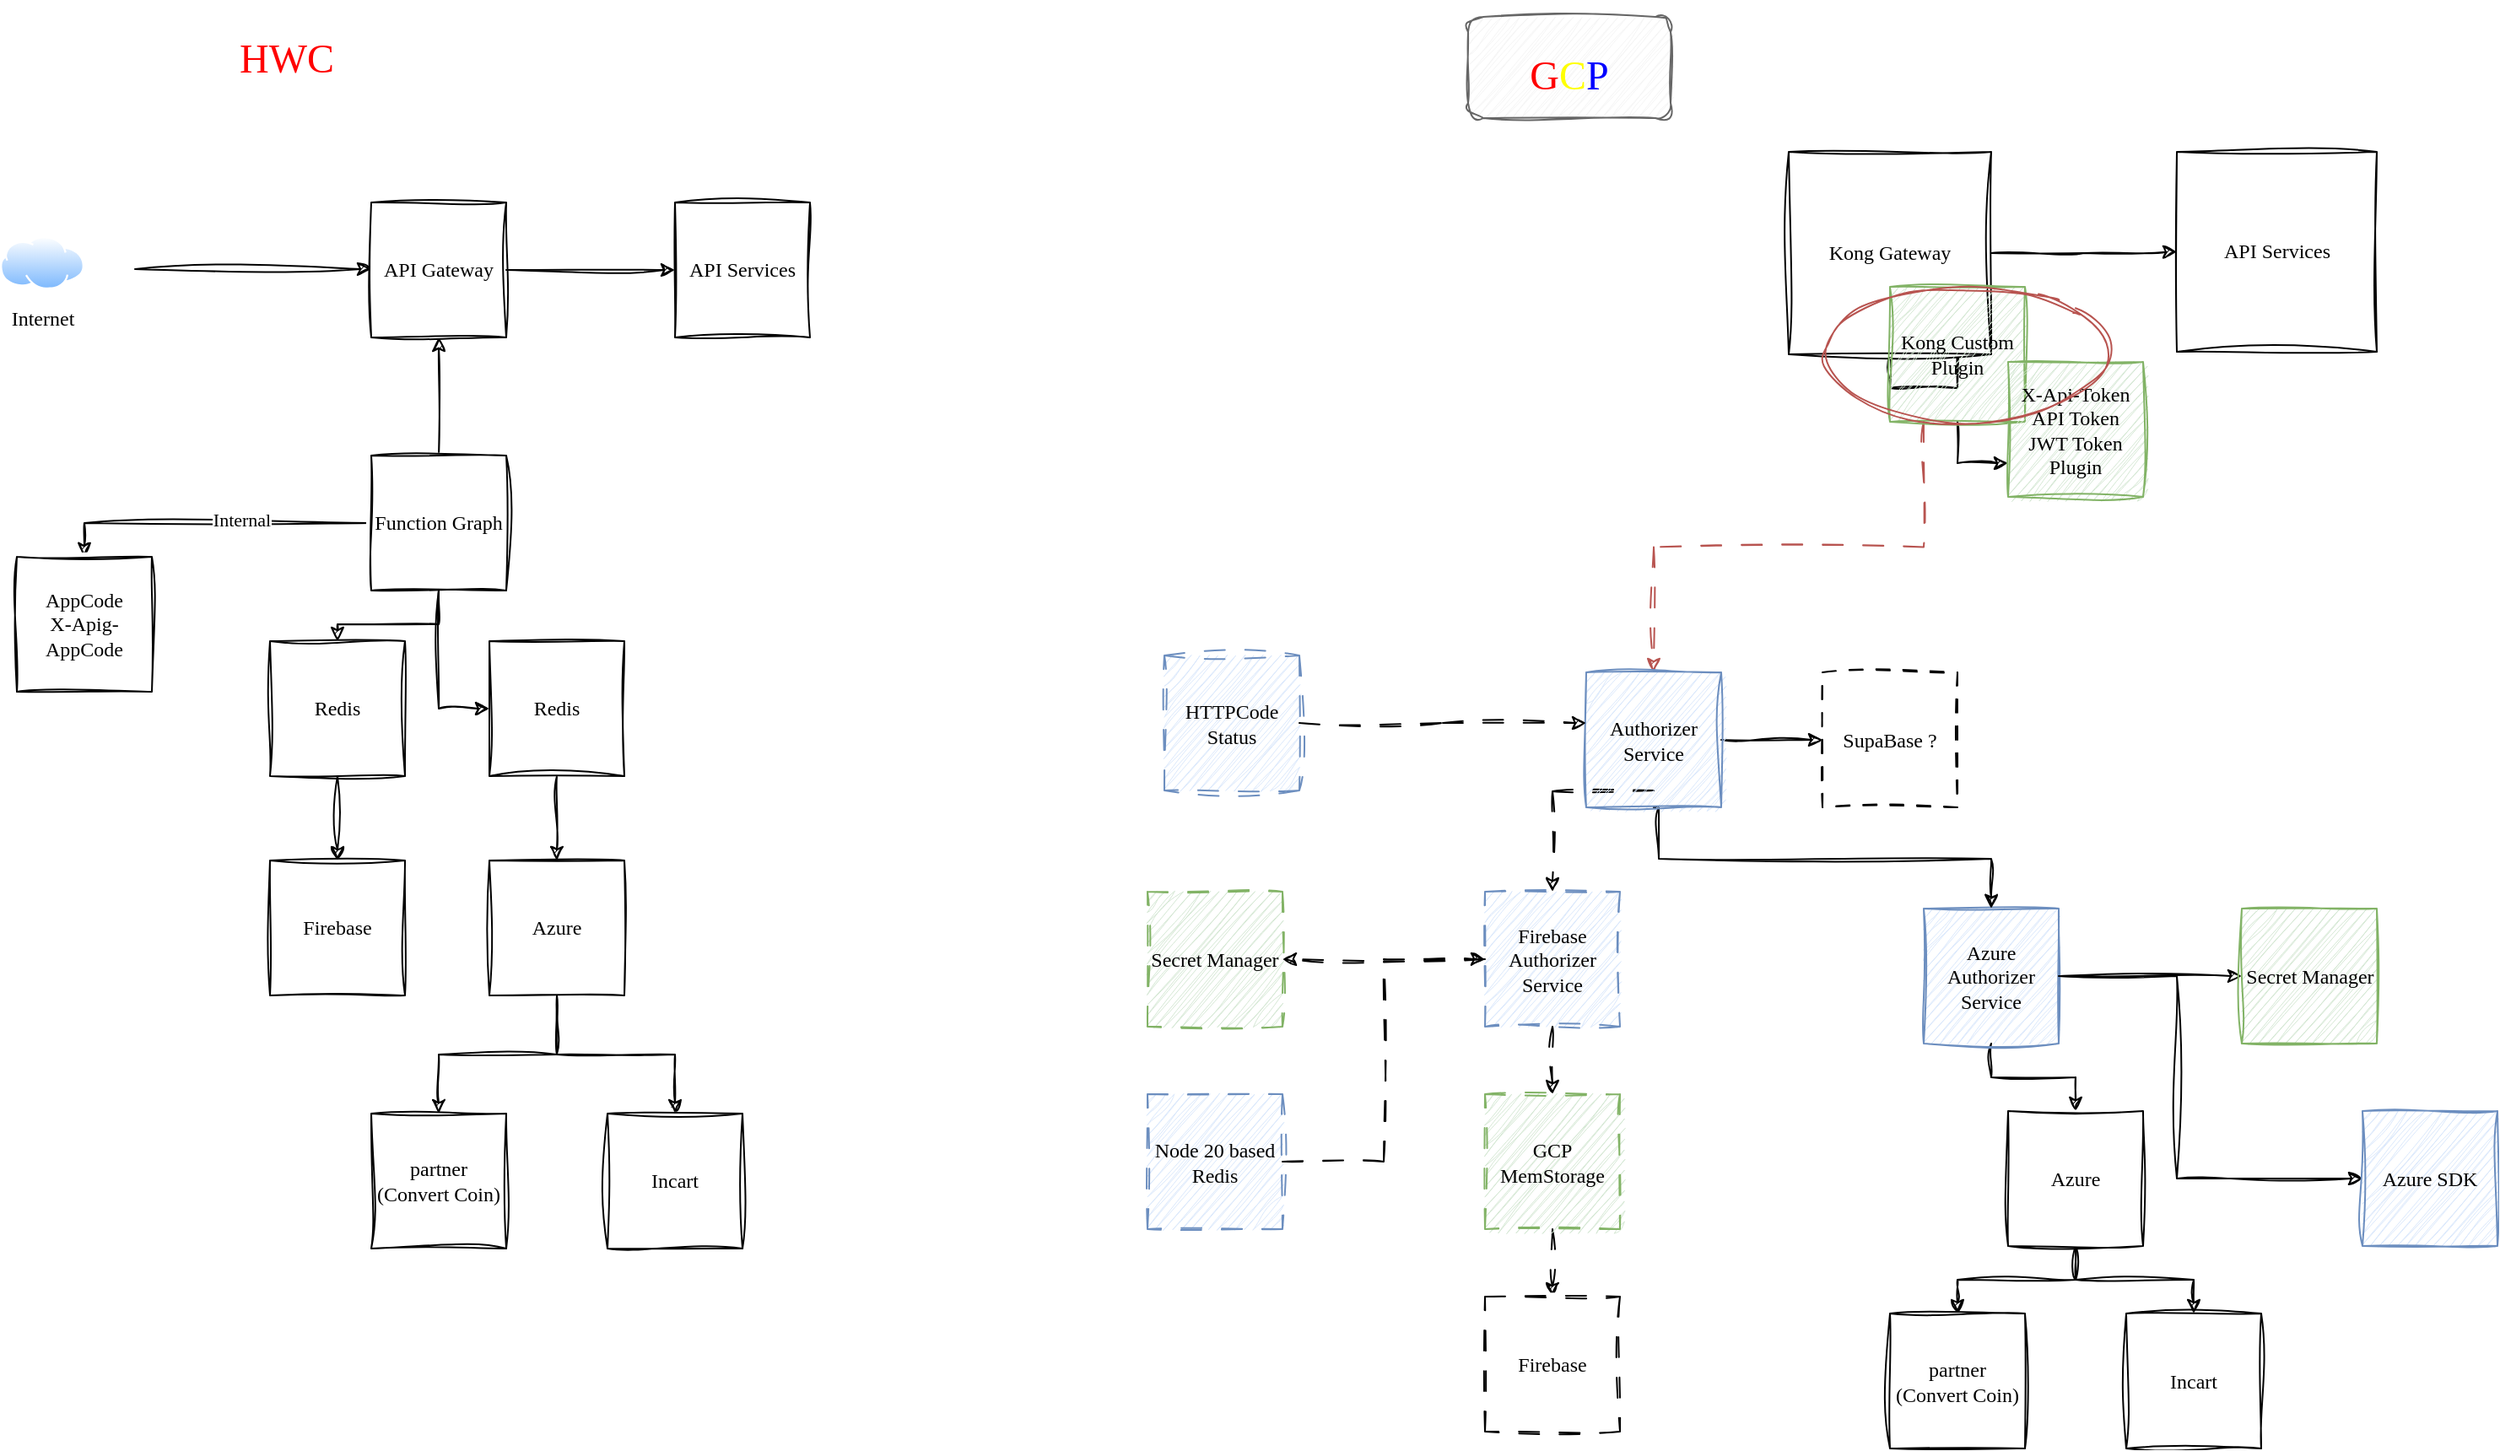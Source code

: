 <mxfile version="24.5.3" type="device" pages="2">
  <diagram name="Page-1" id="G5r0jrvFFTkO5b-JQu8F">
    <mxGraphModel dx="1272" dy="840" grid="1" gridSize="10" guides="1" tooltips="1" connect="1" arrows="1" fold="1" page="1" pageScale="1" pageWidth="1600" pageHeight="1200" math="0" shadow="0">
      <root>
        <mxCell id="0" />
        <mxCell id="1" parent="0" />
        <mxCell id="6DQpXu5GJifUFWTLLlfd-4" value="" style="rounded=1;whiteSpace=wrap;html=1;sketch=1;hachureGap=4;jiggle=2;curveFitting=1;fontFamily=Architects Daughter;fontSource=https%3A%2F%2Ffonts.googleapis.com%2Fcss%3Ffamily%3DArchitects%2BDaughter;fillColor=#f5f5f5;fontColor=#333333;strokeColor=#666666;" parent="1" vertex="1">
          <mxGeometry x="960" y="110" width="120" height="60" as="geometry" />
        </mxCell>
        <mxCell id="dltz9RrJFAUMXSkhFBql-20" style="edgeStyle=orthogonalEdgeStyle;rounded=0;orthogonalLoop=1;jettySize=auto;html=1;entryX=0;entryY=0.5;entryDx=0;entryDy=0;sketch=1;curveFitting=1;jiggle=2;fontFamily=Comic Sans MS;" parent="1" source="dltz9RrJFAUMXSkhFBql-2" target="dltz9RrJFAUMXSkhFBql-19" edge="1">
          <mxGeometry relative="1" as="geometry" />
        </mxCell>
        <mxCell id="dltz9RrJFAUMXSkhFBql-2" value="API Gateway" style="whiteSpace=wrap;html=1;aspect=fixed;sketch=1;curveFitting=1;jiggle=2;fontFamily=Comic Sans MS;" parent="1" vertex="1">
          <mxGeometry x="310" y="220" width="80" height="80" as="geometry" />
        </mxCell>
        <mxCell id="dltz9RrJFAUMXSkhFBql-3" value="" style="endArrow=classic;html=1;rounded=0;sketch=1;curveFitting=1;jiggle=2;fontFamily=Comic Sans MS;" parent="1" edge="1">
          <mxGeometry width="50" height="50" relative="1" as="geometry">
            <mxPoint x="170" y="259.5" as="sourcePoint" />
            <mxPoint x="310" y="259.5" as="targetPoint" />
          </mxGeometry>
        </mxCell>
        <mxCell id="dltz9RrJFAUMXSkhFBql-4" value="Internet" style="image;aspect=fixed;perimeter=ellipsePerimeter;html=1;align=center;shadow=0;dashed=0;spacingTop=3;image=img/lib/active_directory/internet_cloud.svg;sketch=1;curveFitting=1;jiggle=2;fontFamily=Comic Sans MS;" parent="1" vertex="1">
          <mxGeometry x="90" y="240" width="50" height="31.5" as="geometry" />
        </mxCell>
        <mxCell id="dltz9RrJFAUMXSkhFBql-5" value="&lt;font color=&quot;#ff0000&quot;&gt;HWC&lt;/font&gt;" style="text;html=1;align=center;verticalAlign=middle;whiteSpace=wrap;rounded=0;fontSize=24;fontFamily=Comic Sans MS;" parent="1" vertex="1">
          <mxGeometry x="200" y="100" width="120" height="70" as="geometry" />
        </mxCell>
        <mxCell id="dltz9RrJFAUMXSkhFBql-6" value="&lt;blockquote&gt;&lt;font style=&quot;&quot; color=&quot;#ff0000&quot;&gt;G&lt;/font&gt;&lt;font style=&quot;&quot; color=&quot;#ffff00&quot;&gt;C&lt;/font&gt;&lt;font style=&quot;&quot; color=&quot;#0000ff&quot;&gt;P&lt;/font&gt;&lt;/blockquote&gt;" style="text;html=1;align=center;verticalAlign=middle;whiteSpace=wrap;rounded=1;fontSize=24;fontFamily=Comic Sans MS;shadow=0;glass=0;perimeterSpacing=1;strokeColor=none;fillColor=none;" parent="1" vertex="1">
          <mxGeometry x="960" y="110" width="120" height="70" as="geometry" />
        </mxCell>
        <mxCell id="dltz9RrJFAUMXSkhFBql-22" style="edgeStyle=orthogonalEdgeStyle;rounded=0;orthogonalLoop=1;jettySize=auto;html=1;entryX=0.5;entryY=0;entryDx=0;entryDy=0;sketch=1;curveFitting=1;jiggle=2;fontFamily=Comic Sans MS;" parent="1" source="dltz9RrJFAUMXSkhFBql-7" target="dltz9RrJFAUMXSkhFBql-21" edge="1">
          <mxGeometry relative="1" as="geometry" />
        </mxCell>
        <mxCell id="dltz9RrJFAUMXSkhFBql-25" style="edgeStyle=orthogonalEdgeStyle;rounded=0;orthogonalLoop=1;jettySize=auto;html=1;sketch=1;curveFitting=1;jiggle=2;fontFamily=Comic Sans MS;" parent="1" source="dltz9RrJFAUMXSkhFBql-7" target="dltz9RrJFAUMXSkhFBql-23" edge="1">
          <mxGeometry relative="1" as="geometry" />
        </mxCell>
        <mxCell id="dltz9RrJFAUMXSkhFBql-7" value="Kong Gateway" style="whiteSpace=wrap;html=1;aspect=fixed;sketch=1;curveFitting=1;jiggle=2;fontFamily=Comic Sans MS;" parent="1" vertex="1">
          <mxGeometry x="1150" y="190" width="120" height="120" as="geometry" />
        </mxCell>
        <mxCell id="dltz9RrJFAUMXSkhFBql-9" style="edgeStyle=orthogonalEdgeStyle;rounded=0;orthogonalLoop=1;jettySize=auto;html=1;entryX=0.5;entryY=1;entryDx=0;entryDy=0;sketch=1;curveFitting=1;jiggle=2;fontFamily=Comic Sans MS;" parent="1" source="dltz9RrJFAUMXSkhFBql-8" target="dltz9RrJFAUMXSkhFBql-2" edge="1">
          <mxGeometry relative="1" as="geometry" />
        </mxCell>
        <mxCell id="dltz9RrJFAUMXSkhFBql-17" style="edgeStyle=orthogonalEdgeStyle;rounded=0;orthogonalLoop=1;jettySize=auto;html=1;entryX=0.5;entryY=0;entryDx=0;entryDy=0;sketch=1;curveFitting=1;jiggle=2;fontFamily=Comic Sans MS;" parent="1" source="dltz9RrJFAUMXSkhFBql-8" target="dltz9RrJFAUMXSkhFBql-16" edge="1">
          <mxGeometry relative="1" as="geometry" />
        </mxCell>
        <mxCell id="dltz9RrJFAUMXSkhFBql-49" style="edgeStyle=orthogonalEdgeStyle;rounded=0;orthogonalLoop=1;jettySize=auto;html=1;entryX=0;entryY=0.5;entryDx=0;entryDy=0;sketch=1;curveFitting=1;jiggle=2;fontFamily=Comic Sans MS;" parent="1" source="dltz9RrJFAUMXSkhFBql-8" target="dltz9RrJFAUMXSkhFBql-48" edge="1">
          <mxGeometry relative="1" as="geometry" />
        </mxCell>
        <mxCell id="kfqzIIHvZOKDq8jT9YzY-1" style="edgeStyle=orthogonalEdgeStyle;rounded=0;orthogonalLoop=1;jettySize=auto;html=1;entryX=0.5;entryY=0;entryDx=0;entryDy=0;sketch=1;curveFitting=1;jiggle=2;fontFamily=Comic Sans MS;" parent="1" source="dltz9RrJFAUMXSkhFBql-8" target="dltz9RrJFAUMXSkhFBql-42" edge="1">
          <mxGeometry relative="1" as="geometry" />
        </mxCell>
        <mxCell id="kfqzIIHvZOKDq8jT9YzY-2" value="Internal" style="edgeLabel;html=1;align=center;verticalAlign=middle;resizable=0;points=[];fontFamily=Comic Sans MS;" parent="kfqzIIHvZOKDq8jT9YzY-1" vertex="1" connectable="0">
          <mxGeometry x="-0.19" y="-2" relative="1" as="geometry">
            <mxPoint as="offset" />
          </mxGeometry>
        </mxCell>
        <mxCell id="dltz9RrJFAUMXSkhFBql-8" value="Function Graph" style="whiteSpace=wrap;html=1;aspect=fixed;sketch=1;curveFitting=1;jiggle=2;fontFamily=Comic Sans MS;" parent="1" vertex="1">
          <mxGeometry x="310" y="370" width="80" height="80" as="geometry" />
        </mxCell>
        <mxCell id="dltz9RrJFAUMXSkhFBql-51" style="edgeStyle=orthogonalEdgeStyle;rounded=0;orthogonalLoop=1;jettySize=auto;html=1;sketch=1;curveFitting=1;jiggle=2;fontFamily=Comic Sans MS;" parent="1" source="dltz9RrJFAUMXSkhFBql-10" target="dltz9RrJFAUMXSkhFBql-12" edge="1">
          <mxGeometry relative="1" as="geometry" />
        </mxCell>
        <mxCell id="kfqzIIHvZOKDq8jT9YzY-4" style="edgeStyle=orthogonalEdgeStyle;rounded=0;orthogonalLoop=1;jettySize=auto;html=1;entryX=0.5;entryY=0;entryDx=0;entryDy=0;sketch=1;curveFitting=1;jiggle=2;fontFamily=Comic Sans MS;" parent="1" source="dltz9RrJFAUMXSkhFBql-10" target="kfqzIIHvZOKDq8jT9YzY-3" edge="1">
          <mxGeometry relative="1" as="geometry" />
        </mxCell>
        <mxCell id="dltz9RrJFAUMXSkhFBql-10" value="Azure" style="whiteSpace=wrap;html=1;aspect=fixed;sketch=1;curveFitting=1;jiggle=2;fontFamily=Comic Sans MS;" parent="1" vertex="1">
          <mxGeometry x="380" y="610" width="80" height="80" as="geometry" />
        </mxCell>
        <mxCell id="dltz9RrJFAUMXSkhFBql-11" value="Firebase" style="whiteSpace=wrap;html=1;aspect=fixed;sketch=1;curveFitting=1;jiggle=2;fontFamily=Comic Sans MS;" parent="1" vertex="1">
          <mxGeometry x="250" y="610" width="80" height="80" as="geometry" />
        </mxCell>
        <mxCell id="dltz9RrJFAUMXSkhFBql-12" value="Incart" style="whiteSpace=wrap;html=1;aspect=fixed;sketch=1;curveFitting=1;jiggle=2;fontFamily=Comic Sans MS;" parent="1" vertex="1">
          <mxGeometry x="450" y="760" width="80" height="80" as="geometry" />
        </mxCell>
        <mxCell id="dltz9RrJFAUMXSkhFBql-18" style="edgeStyle=orthogonalEdgeStyle;rounded=0;orthogonalLoop=1;jettySize=auto;html=1;entryX=0.5;entryY=0;entryDx=0;entryDy=0;sketch=1;curveFitting=1;jiggle=2;fontFamily=Comic Sans MS;" parent="1" source="dltz9RrJFAUMXSkhFBql-16" target="dltz9RrJFAUMXSkhFBql-11" edge="1">
          <mxGeometry relative="1" as="geometry" />
        </mxCell>
        <mxCell id="dltz9RrJFAUMXSkhFBql-16" value="Redis" style="whiteSpace=wrap;html=1;aspect=fixed;sketch=1;curveFitting=1;jiggle=2;fontFamily=Comic Sans MS;" parent="1" vertex="1">
          <mxGeometry x="250" y="480" width="80" height="80" as="geometry" />
        </mxCell>
        <mxCell id="dltz9RrJFAUMXSkhFBql-19" value="API Services" style="whiteSpace=wrap;html=1;aspect=fixed;sketch=1;curveFitting=1;jiggle=2;fontFamily=Comic Sans MS;" parent="1" vertex="1">
          <mxGeometry x="490" y="220" width="80" height="80" as="geometry" />
        </mxCell>
        <mxCell id="6DQpXu5GJifUFWTLLlfd-1" style="edgeStyle=orthogonalEdgeStyle;rounded=0;sketch=1;hachureGap=4;jiggle=2;curveFitting=1;orthogonalLoop=1;jettySize=auto;html=1;entryX=0;entryY=0.75;entryDx=0;entryDy=0;fontFamily=Comic Sans MS;" parent="1" source="dltz9RrJFAUMXSkhFBql-21" target="dltz9RrJFAUMXSkhFBql-44" edge="1">
          <mxGeometry relative="1" as="geometry" />
        </mxCell>
        <mxCell id="s-cqvag85CZPJk7IP3r1-1" style="edgeStyle=orthogonalEdgeStyle;rounded=0;sketch=1;hachureGap=4;jiggle=2;curveFitting=1;orthogonalLoop=1;jettySize=auto;html=1;exitX=0.25;exitY=1;exitDx=0;exitDy=0;fontFamily=Architects Daughter;fontSource=https%3A%2F%2Ffonts.googleapis.com%2Fcss%3Ffamily%3DArchitects%2BDaughter;dashed=1;dashPattern=12 12;fillColor=#f8cecc;strokeColor=#b85450;" parent="1" source="dltz9RrJFAUMXSkhFBql-21" target="kfqzIIHvZOKDq8jT9YzY-7" edge="1">
          <mxGeometry relative="1" as="geometry" />
        </mxCell>
        <mxCell id="dltz9RrJFAUMXSkhFBql-21" value="Kong Custom Plugin" style="whiteSpace=wrap;html=1;aspect=fixed;fillColor=#d5e8d4;sketch=1;curveFitting=1;jiggle=2;fillStyle=auto;strokeColor=#82b366;fontFamily=Comic Sans MS;" parent="1" vertex="1">
          <mxGeometry x="1210" y="270" width="80" height="80" as="geometry" />
        </mxCell>
        <mxCell id="dltz9RrJFAUMXSkhFBql-23" value="API Services" style="whiteSpace=wrap;html=1;aspect=fixed;sketch=1;curveFitting=1;jiggle=2;fontFamily=Comic Sans MS;" parent="1" vertex="1">
          <mxGeometry x="1380" y="190" width="118.5" height="118.5" as="geometry" />
        </mxCell>
        <mxCell id="kfqzIIHvZOKDq8jT9YzY-5" style="edgeStyle=orthogonalEdgeStyle;rounded=0;orthogonalLoop=1;jettySize=auto;html=1;entryX=0.5;entryY=0;entryDx=0;entryDy=0;sketch=1;curveFitting=1;jiggle=2;fontFamily=Comic Sans MS;" parent="1" source="dltz9RrJFAUMXSkhFBql-26" target="dltz9RrJFAUMXSkhFBql-32" edge="1">
          <mxGeometry relative="1" as="geometry" />
        </mxCell>
        <mxCell id="kfqzIIHvZOKDq8jT9YzY-16" style="edgeStyle=orthogonalEdgeStyle;rounded=0;orthogonalLoop=1;jettySize=auto;html=1;entryX=0;entryY=0.5;entryDx=0;entryDy=0;sketch=1;curveFitting=1;jiggle=2;fontFamily=Comic Sans MS;" parent="1" source="dltz9RrJFAUMXSkhFBql-26" target="kfqzIIHvZOKDq8jT9YzY-15" edge="1">
          <mxGeometry relative="1" as="geometry" />
        </mxCell>
        <mxCell id="dltz9RrJFAUMXSkhFBql-26" value="Azure Authorizer Service" style="whiteSpace=wrap;html=1;aspect=fixed;fillColor=#dae8fc;sketch=1;curveFitting=1;jiggle=2;strokeColor=#6c8ebf;fontFamily=Comic Sans MS;" parent="1" vertex="1">
          <mxGeometry x="1230" y="638.5" width="80" height="80" as="geometry" />
        </mxCell>
        <mxCell id="kfqzIIHvZOKDq8jT9YzY-13" style="edgeStyle=orthogonalEdgeStyle;rounded=0;orthogonalLoop=1;jettySize=auto;html=1;entryX=0.5;entryY=0;entryDx=0;entryDy=0;sketch=1;curveFitting=1;jiggle=2;fontFamily=Comic Sans MS;" parent="1" source="dltz9RrJFAUMXSkhFBql-32" target="kfqzIIHvZOKDq8jT9YzY-12" edge="1">
          <mxGeometry relative="1" as="geometry" />
        </mxCell>
        <mxCell id="kfqzIIHvZOKDq8jT9YzY-14" style="edgeStyle=orthogonalEdgeStyle;rounded=0;orthogonalLoop=1;jettySize=auto;html=1;sketch=1;curveFitting=1;jiggle=2;fontFamily=Comic Sans MS;" parent="1" source="dltz9RrJFAUMXSkhFBql-32" target="kfqzIIHvZOKDq8jT9YzY-11" edge="1">
          <mxGeometry relative="1" as="geometry" />
        </mxCell>
        <mxCell id="kfqzIIHvZOKDq8jT9YzY-22" style="edgeStyle=orthogonalEdgeStyle;rounded=0;orthogonalLoop=1;jettySize=auto;html=1;entryX=0;entryY=0.5;entryDx=0;entryDy=0;exitX=1;exitY=0.5;exitDx=0;exitDy=0;sketch=1;curveFitting=1;jiggle=2;fontFamily=Comic Sans MS;" parent="1" source="dltz9RrJFAUMXSkhFBql-26" target="kfqzIIHvZOKDq8jT9YzY-21" edge="1">
          <mxGeometry relative="1" as="geometry">
            <Array as="points">
              <mxPoint x="1380" y="678.5" />
              <mxPoint x="1380" y="798.5" />
            </Array>
          </mxGeometry>
        </mxCell>
        <mxCell id="dltz9RrJFAUMXSkhFBql-32" value="Azure" style="whiteSpace=wrap;html=1;aspect=fixed;fillColor=#FFFFFF;sketch=1;curveFitting=1;jiggle=2;fontFamily=Comic Sans MS;" parent="1" vertex="1">
          <mxGeometry x="1280" y="758.5" width="80" height="80" as="geometry" />
        </mxCell>
        <mxCell id="dltz9RrJFAUMXSkhFBql-36" style="edgeStyle=orthogonalEdgeStyle;rounded=0;orthogonalLoop=1;jettySize=auto;html=1;entryX=0.5;entryY=0;entryDx=0;entryDy=0;sketch=1;curveFitting=1;jiggle=2;fontFamily=Comic Sans MS;dashed=1;dashPattern=12 12;" parent="1" source="dltz9RrJFAUMXSkhFBql-37" target="dltz9RrJFAUMXSkhFBql-39" edge="1">
          <mxGeometry relative="1" as="geometry" />
        </mxCell>
        <mxCell id="kfqzIIHvZOKDq8jT9YzY-18" style="edgeStyle=orthogonalEdgeStyle;rounded=0;orthogonalLoop=1;jettySize=auto;html=1;entryX=1;entryY=0.5;entryDx=0;entryDy=0;sketch=1;curveFitting=1;jiggle=2;fontFamily=Comic Sans MS;dashed=1;dashPattern=12 12;" parent="1" source="dltz9RrJFAUMXSkhFBql-37" target="kfqzIIHvZOKDq8jT9YzY-17" edge="1">
          <mxGeometry relative="1" as="geometry" />
        </mxCell>
        <mxCell id="dltz9RrJFAUMXSkhFBql-37" value="Firebase Authorizer Service" style="whiteSpace=wrap;html=1;aspect=fixed;fillColor=#dae8fc;sketch=1;curveFitting=1;jiggle=2;strokeColor=#6c8ebf;fontFamily=Comic Sans MS;dashed=1;dashPattern=12 12;" parent="1" vertex="1">
          <mxGeometry x="970" y="628.5" width="80" height="80" as="geometry" />
        </mxCell>
        <mxCell id="dltz9RrJFAUMXSkhFBql-38" style="edgeStyle=orthogonalEdgeStyle;rounded=0;orthogonalLoop=1;jettySize=auto;html=1;entryX=0.5;entryY=0;entryDx=0;entryDy=0;sketch=1;curveFitting=1;jiggle=2;fontFamily=Comic Sans MS;dashed=1;dashPattern=12 12;" parent="1" source="dltz9RrJFAUMXSkhFBql-39" target="dltz9RrJFAUMXSkhFBql-40" edge="1">
          <mxGeometry relative="1" as="geometry" />
        </mxCell>
        <mxCell id="dltz9RrJFAUMXSkhFBql-39" value="GCP MemStorage" style="whiteSpace=wrap;html=1;aspect=fixed;fillColor=#d5e8d4;sketch=1;curveFitting=1;jiggle=2;strokeColor=#82b366;fontFamily=Comic Sans MS;dashed=1;dashPattern=12 12;" parent="1" vertex="1">
          <mxGeometry x="970" y="748.5" width="80" height="80" as="geometry" />
        </mxCell>
        <mxCell id="dltz9RrJFAUMXSkhFBql-40" value="Firebase" style="whiteSpace=wrap;html=1;aspect=fixed;fillColor=#FFFFFF;sketch=1;curveFitting=1;jiggle=2;fontFamily=Comic Sans MS;dashed=1;dashPattern=12 12;" parent="1" vertex="1">
          <mxGeometry x="970" y="868.5" width="80" height="80" as="geometry" />
        </mxCell>
        <mxCell id="dltz9RrJFAUMXSkhFBql-42" value="AppCode&lt;br&gt;X-Apig-AppCode" style="whiteSpace=wrap;html=1;aspect=fixed;sketch=1;curveFitting=1;jiggle=2;fontFamily=Comic Sans MS;" parent="1" vertex="1">
          <mxGeometry x="100" y="430" width="80" height="80" as="geometry" />
        </mxCell>
        <mxCell id="dltz9RrJFAUMXSkhFBql-44" value="X-Api-Token&lt;br&gt;API Token&lt;br&gt;JWT Token Plugin" style="whiteSpace=wrap;html=1;aspect=fixed;fillColor=#d5e8d4;sketch=1;curveFitting=1;jiggle=2;strokeColor=#82b366;fontFamily=Comic Sans MS;" parent="1" vertex="1">
          <mxGeometry x="1280" y="314.5" width="80" height="80" as="geometry" />
        </mxCell>
        <mxCell id="dltz9RrJFAUMXSkhFBql-50" style="edgeStyle=orthogonalEdgeStyle;rounded=0;orthogonalLoop=1;jettySize=auto;html=1;entryX=0.5;entryY=0;entryDx=0;entryDy=0;sketch=1;curveFitting=1;jiggle=2;fontFamily=Comic Sans MS;" parent="1" source="dltz9RrJFAUMXSkhFBql-48" target="dltz9RrJFAUMXSkhFBql-10" edge="1">
          <mxGeometry relative="1" as="geometry" />
        </mxCell>
        <mxCell id="dltz9RrJFAUMXSkhFBql-48" value="Redis" style="whiteSpace=wrap;html=1;aspect=fixed;sketch=1;curveFitting=1;jiggle=2;fontFamily=Comic Sans MS;" parent="1" vertex="1">
          <mxGeometry x="380" y="480" width="80" height="80" as="geometry" />
        </mxCell>
        <mxCell id="kfqzIIHvZOKDq8jT9YzY-3" value="partner (Convert Coin)" style="whiteSpace=wrap;html=1;aspect=fixed;sketch=1;curveFitting=1;jiggle=2;fontFamily=Comic Sans MS;" parent="1" vertex="1">
          <mxGeometry x="310" y="760" width="80" height="80" as="geometry" />
        </mxCell>
        <mxCell id="kfqzIIHvZOKDq8jT9YzY-9" style="edgeStyle=orthogonalEdgeStyle;rounded=0;orthogonalLoop=1;jettySize=auto;html=1;entryX=0.5;entryY=0;entryDx=0;entryDy=0;sketch=1;curveFitting=1;jiggle=2;fontFamily=Comic Sans MS;dashed=1;dashPattern=12 12;" parent="1" target="dltz9RrJFAUMXSkhFBql-37" edge="1">
          <mxGeometry relative="1" as="geometry">
            <mxPoint x="1070" y="568.5" as="sourcePoint" />
          </mxGeometry>
        </mxCell>
        <mxCell id="kfqzIIHvZOKDq8jT9YzY-10" style="edgeStyle=orthogonalEdgeStyle;rounded=0;orthogonalLoop=1;jettySize=auto;html=1;entryX=0.5;entryY=0;entryDx=0;entryDy=0;sketch=1;curveFitting=1;jiggle=2;fontFamily=Comic Sans MS;exitX=0.5;exitY=1;exitDx=0;exitDy=0;" parent="1" source="kfqzIIHvZOKDq8jT9YzY-7" target="dltz9RrJFAUMXSkhFBql-26" edge="1">
          <mxGeometry relative="1" as="geometry">
            <Array as="points">
              <mxPoint x="1073" y="579" />
              <mxPoint x="1073" y="609" />
              <mxPoint x="1270" y="609" />
            </Array>
          </mxGeometry>
        </mxCell>
        <mxCell id="s-cqvag85CZPJk7IP3r1-2" style="edgeStyle=orthogonalEdgeStyle;rounded=0;sketch=1;hachureGap=4;jiggle=2;curveFitting=1;orthogonalLoop=1;jettySize=auto;html=1;exitX=1;exitY=0.5;exitDx=0;exitDy=0;entryX=0;entryY=0.5;entryDx=0;entryDy=0;fontFamily=Architects Daughter;fontSource=https%3A%2F%2Ffonts.googleapis.com%2Fcss%3Ffamily%3DArchitects%2BDaughter;" parent="1" source="kfqzIIHvZOKDq8jT9YzY-7" target="kfqzIIHvZOKDq8jT9YzY-19" edge="1">
          <mxGeometry relative="1" as="geometry" />
        </mxCell>
        <mxCell id="kfqzIIHvZOKDq8jT9YzY-7" value="Authorizer Service" style="whiteSpace=wrap;html=1;aspect=fixed;fillColor=#dae8fc;sketch=1;curveFitting=1;jiggle=2;strokeColor=#6c8ebf;fontFamily=Comic Sans MS;" parent="1" vertex="1">
          <mxGeometry x="1030" y="498.5" width="80" height="80" as="geometry" />
        </mxCell>
        <mxCell id="kfqzIIHvZOKDq8jT9YzY-11" value="Incart" style="whiteSpace=wrap;html=1;aspect=fixed;fillColor=#FFFFFF;sketch=1;curveFitting=1;jiggle=2;fontFamily=Comic Sans MS;" parent="1" vertex="1">
          <mxGeometry x="1350" y="878.5" width="80" height="80" as="geometry" />
        </mxCell>
        <mxCell id="kfqzIIHvZOKDq8jT9YzY-12" value="partner (Convert Coin)" style="whiteSpace=wrap;html=1;aspect=fixed;fillColor=#FFFFFF;sketch=1;curveFitting=1;jiggle=2;fontFamily=Comic Sans MS;" parent="1" vertex="1">
          <mxGeometry x="1210" y="878.5" width="80" height="80" as="geometry" />
        </mxCell>
        <mxCell id="kfqzIIHvZOKDq8jT9YzY-15" value="Secret Manager" style="whiteSpace=wrap;html=1;aspect=fixed;fillColor=#d5e8d4;sketch=1;curveFitting=1;jiggle=2;strokeColor=#82b366;fontFamily=Comic Sans MS;" parent="1" vertex="1">
          <mxGeometry x="1418.5" y="638.5" width="80" height="80" as="geometry" />
        </mxCell>
        <mxCell id="kfqzIIHvZOKDq8jT9YzY-17" value="Secret Manager" style="whiteSpace=wrap;html=1;aspect=fixed;fillColor=#d5e8d4;sketch=1;curveFitting=1;jiggle=2;strokeColor=#82b366;fontFamily=Comic Sans MS;dashed=1;dashPattern=12 12;" parent="1" vertex="1">
          <mxGeometry x="770" y="628.5" width="80" height="80" as="geometry" />
        </mxCell>
        <mxCell id="kfqzIIHvZOKDq8jT9YzY-19" value="SupaBase ?" style="whiteSpace=wrap;html=1;aspect=fixed;sketch=1;curveFitting=1;jiggle=2;fontFamily=Comic Sans MS;dashed=1;dashPattern=8 8;" parent="1" vertex="1">
          <mxGeometry x="1170" y="498.5" width="80" height="80" as="geometry" />
        </mxCell>
        <mxCell id="kfqzIIHvZOKDq8jT9YzY-21" value="Azure SDK" style="whiteSpace=wrap;html=1;aspect=fixed;fillColor=#dae8fc;sketch=1;curveFitting=1;jiggle=2;strokeColor=#6c8ebf;fontFamily=Comic Sans MS;" parent="1" vertex="1">
          <mxGeometry x="1490" y="758.5" width="80" height="80" as="geometry" />
        </mxCell>
        <mxCell id="kfqzIIHvZOKDq8jT9YzY-24" style="edgeStyle=orthogonalEdgeStyle;rounded=0;orthogonalLoop=1;jettySize=auto;html=1;entryX=0;entryY=0.5;entryDx=0;entryDy=0;sketch=1;curveFitting=1;jiggle=2;fontFamily=Comic Sans MS;dashed=1;dashPattern=12 12;" parent="1" source="kfqzIIHvZOKDq8jT9YzY-23" target="dltz9RrJFAUMXSkhFBql-37" edge="1">
          <mxGeometry relative="1" as="geometry" />
        </mxCell>
        <mxCell id="kfqzIIHvZOKDq8jT9YzY-23" value="Node 20 based&lt;br&gt;Redis" style="whiteSpace=wrap;html=1;aspect=fixed;fillColor=#dae8fc;sketch=1;curveFitting=1;jiggle=2;strokeColor=#6c8ebf;fontFamily=Comic Sans MS;dashed=1;dashPattern=12 12;" parent="1" vertex="1">
          <mxGeometry x="770" y="748.5" width="80" height="80" as="geometry" />
        </mxCell>
        <mxCell id="kfqzIIHvZOKDq8jT9YzY-26" style="edgeStyle=orthogonalEdgeStyle;rounded=0;orthogonalLoop=1;jettySize=auto;html=1;entryX=0;entryY=0.5;entryDx=0;entryDy=0;sketch=1;curveFitting=1;jiggle=2;fontFamily=Comic Sans MS;dashed=1;dashPattern=12 12;" parent="1" source="kfqzIIHvZOKDq8jT9YzY-25" edge="1">
          <mxGeometry relative="1" as="geometry">
            <mxPoint x="1030" y="528.5" as="targetPoint" />
          </mxGeometry>
        </mxCell>
        <mxCell id="kfqzIIHvZOKDq8jT9YzY-25" value="HTTPCode Status" style="whiteSpace=wrap;html=1;aspect=fixed;fillColor=#dae8fc;sketch=1;curveFitting=1;jiggle=2;strokeColor=#6c8ebf;fontFamily=Comic Sans MS;dashed=1;dashPattern=12 12;" parent="1" vertex="1">
          <mxGeometry x="780" y="488.5" width="80" height="80" as="geometry" />
        </mxCell>
        <mxCell id="6DQpXu5GJifUFWTLLlfd-3" value="" style="ellipse;whiteSpace=wrap;html=1;sketch=1;hachureGap=4;jiggle=2;curveFitting=1;fontFamily=Comic Sans MS;fillColor=none;strokeColor=#b85450;" parent="1" vertex="1">
          <mxGeometry x="1170" y="270" width="170" height="80" as="geometry" />
        </mxCell>
      </root>
    </mxGraphModel>
  </diagram>
  <diagram id="NXSRkhS7kd3fgKHQc3Dh" name="Page-2">
    <mxGraphModel dx="954" dy="630" grid="1" gridSize="10" guides="1" tooltips="1" connect="1" arrows="1" fold="1" page="1" pageScale="1" pageWidth="850" pageHeight="1100" math="0" shadow="0">
      <root>
        <mxCell id="0" />
        <mxCell id="1" parent="0" />
      </root>
    </mxGraphModel>
  </diagram>
</mxfile>
